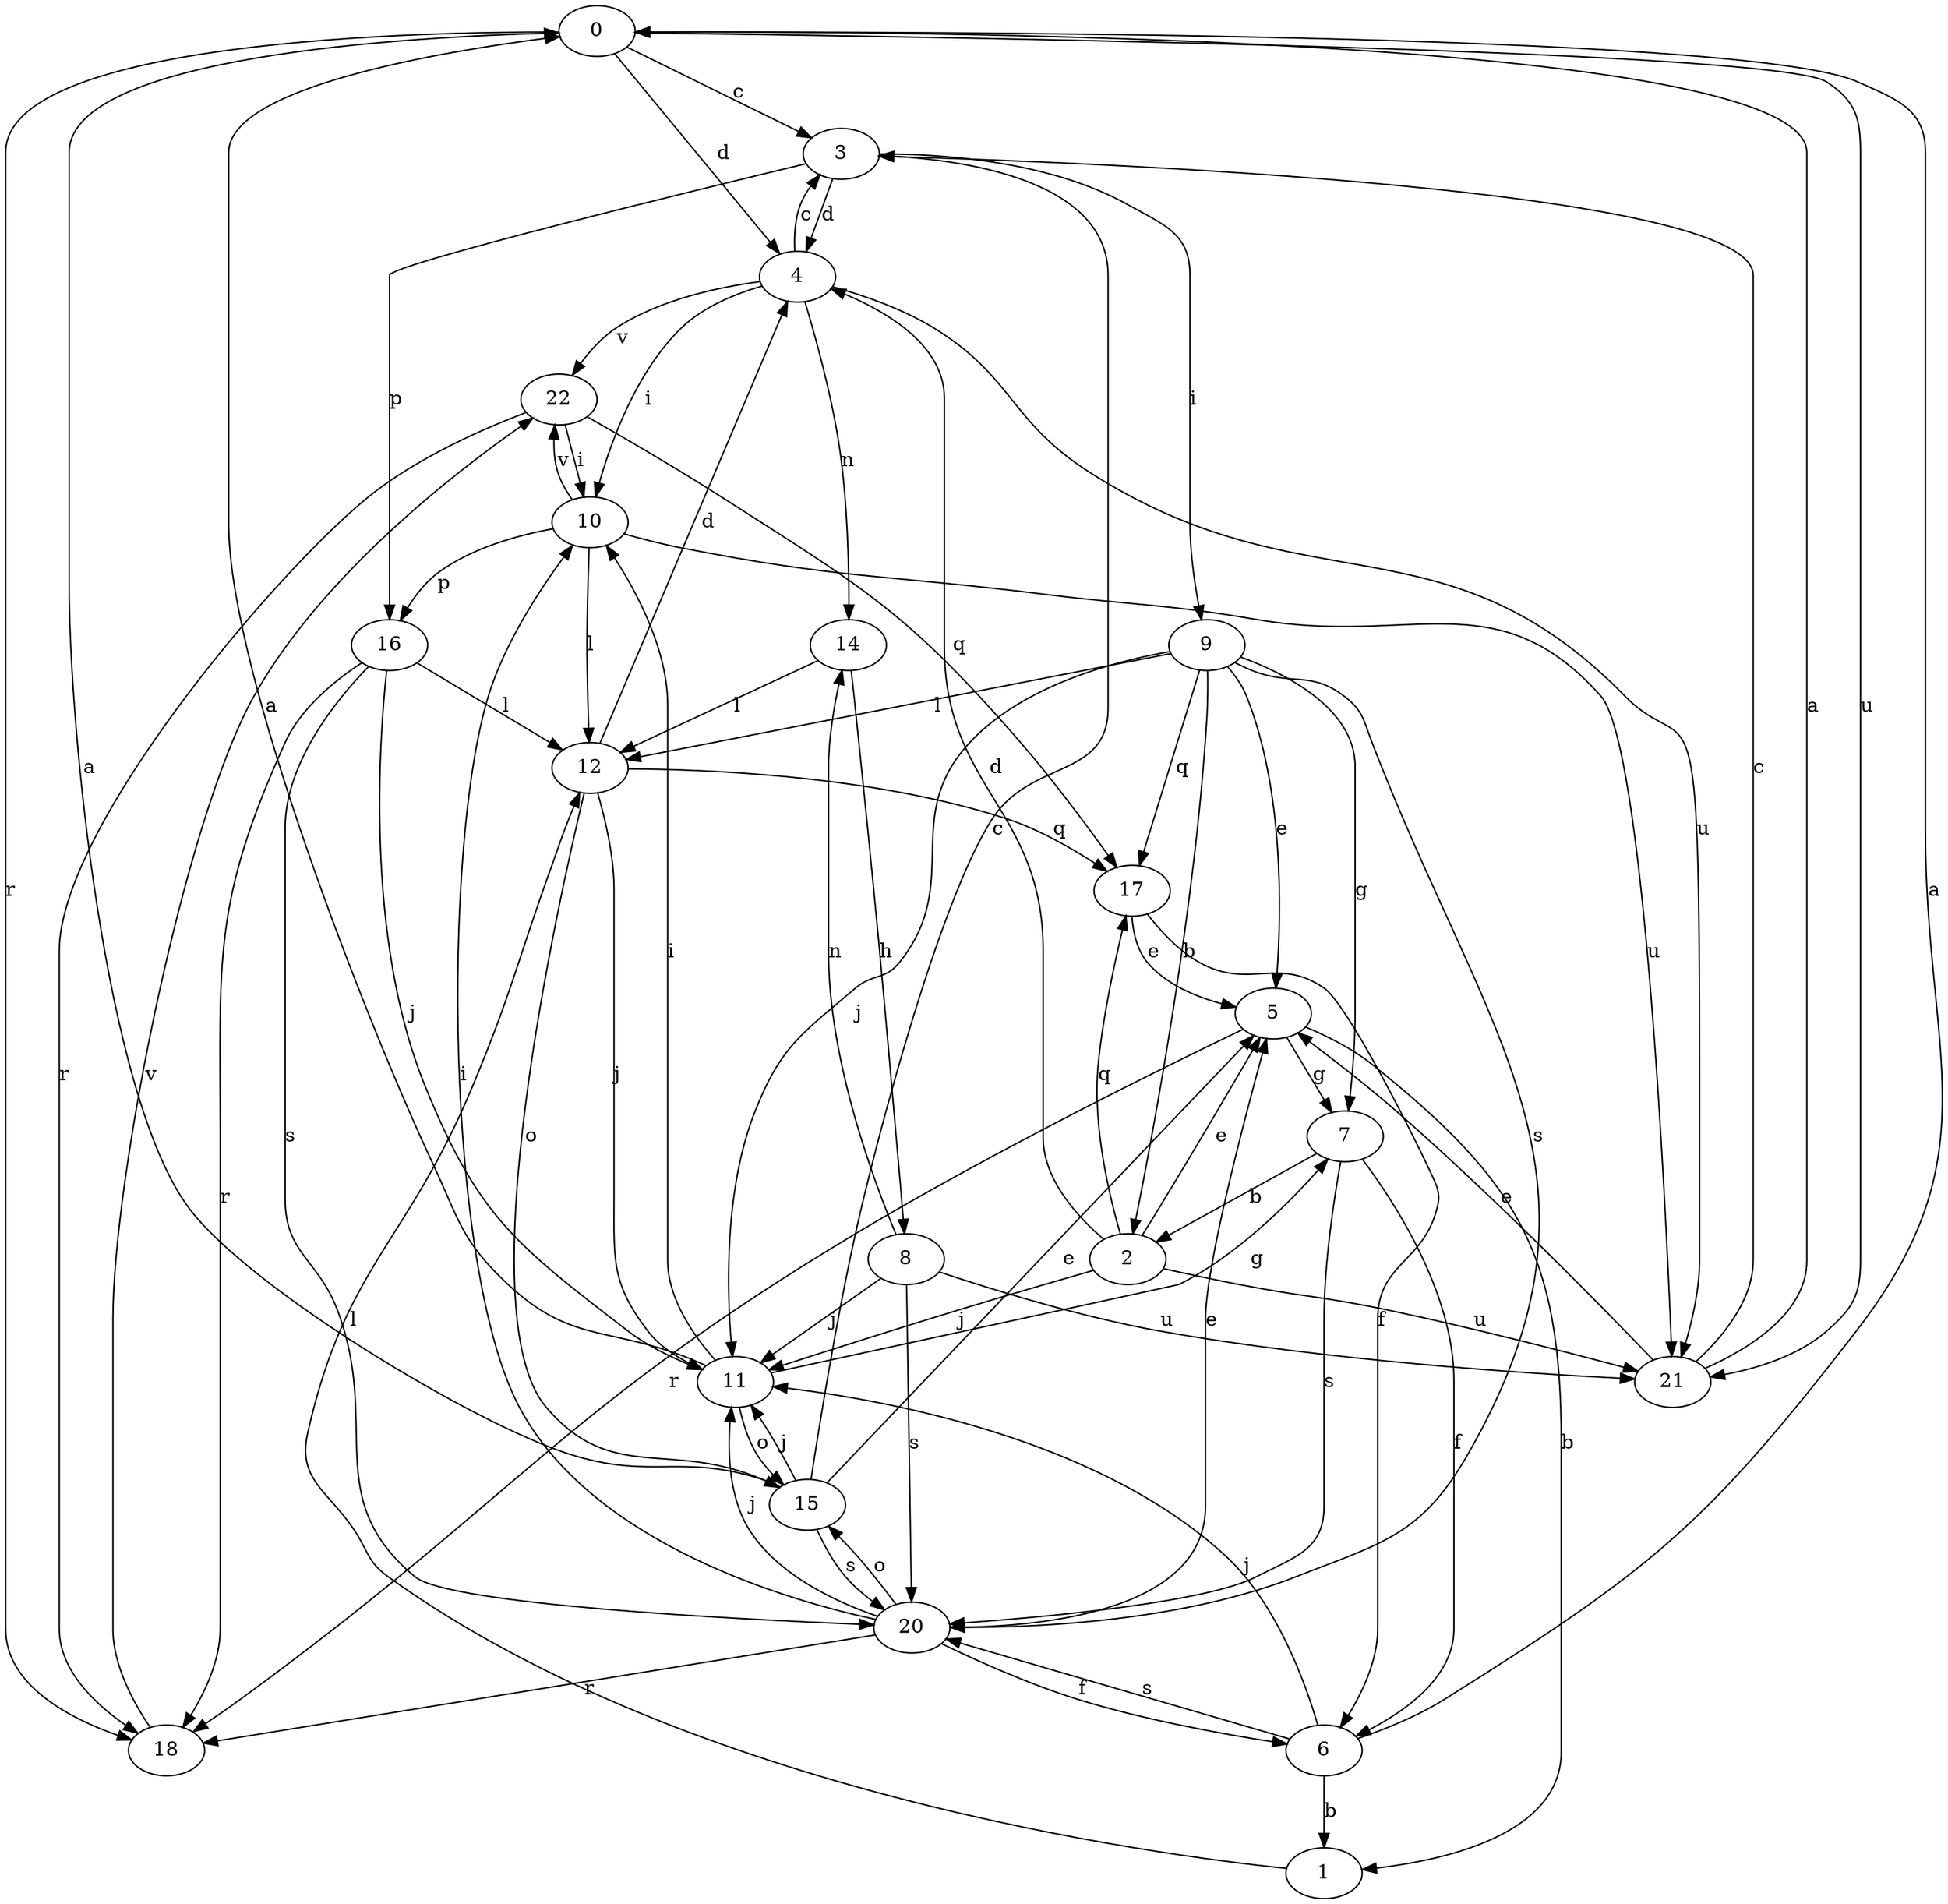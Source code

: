 strict digraph  {
0;
1;
2;
3;
4;
5;
6;
7;
8;
9;
10;
11;
12;
14;
15;
16;
17;
18;
20;
21;
22;
0 -> 3  [label=c];
0 -> 4  [label=d];
0 -> 18  [label=r];
0 -> 21  [label=u];
1 -> 12  [label=l];
2 -> 4  [label=d];
2 -> 5  [label=e];
2 -> 11  [label=j];
2 -> 17  [label=q];
2 -> 21  [label=u];
3 -> 4  [label=d];
3 -> 9  [label=i];
3 -> 16  [label=p];
4 -> 3  [label=c];
4 -> 10  [label=i];
4 -> 14  [label=n];
4 -> 21  [label=u];
4 -> 22  [label=v];
5 -> 1  [label=b];
5 -> 7  [label=g];
5 -> 18  [label=r];
6 -> 0  [label=a];
6 -> 1  [label=b];
6 -> 11  [label=j];
6 -> 20  [label=s];
7 -> 2  [label=b];
7 -> 6  [label=f];
7 -> 20  [label=s];
8 -> 11  [label=j];
8 -> 14  [label=n];
8 -> 20  [label=s];
8 -> 21  [label=u];
9 -> 2  [label=b];
9 -> 5  [label=e];
9 -> 7  [label=g];
9 -> 11  [label=j];
9 -> 12  [label=l];
9 -> 17  [label=q];
9 -> 20  [label=s];
10 -> 12  [label=l];
10 -> 16  [label=p];
10 -> 21  [label=u];
10 -> 22  [label=v];
11 -> 0  [label=a];
11 -> 7  [label=g];
11 -> 10  [label=i];
11 -> 15  [label=o];
12 -> 4  [label=d];
12 -> 11  [label=j];
12 -> 15  [label=o];
12 -> 17  [label=q];
14 -> 8  [label=h];
14 -> 12  [label=l];
15 -> 0  [label=a];
15 -> 3  [label=c];
15 -> 5  [label=e];
15 -> 11  [label=j];
15 -> 20  [label=s];
16 -> 11  [label=j];
16 -> 12  [label=l];
16 -> 18  [label=r];
16 -> 20  [label=s];
17 -> 5  [label=e];
17 -> 6  [label=f];
18 -> 22  [label=v];
20 -> 5  [label=e];
20 -> 6  [label=f];
20 -> 10  [label=i];
20 -> 11  [label=j];
20 -> 15  [label=o];
20 -> 18  [label=r];
21 -> 0  [label=a];
21 -> 3  [label=c];
21 -> 5  [label=e];
22 -> 10  [label=i];
22 -> 17  [label=q];
22 -> 18  [label=r];
}
